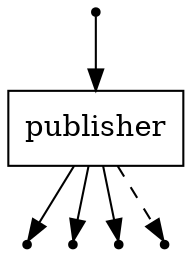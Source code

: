 digraph G {
    publisher [shape=box]
    src -> publisher
    publisher -> a
    publisher -> b
    publisher -> c
    publisher -> d [style=dashed]
    src [shape=point]
    a [shape=point]
    b [shape=point]
    c [shape=point]
    d [shape=point]
}
